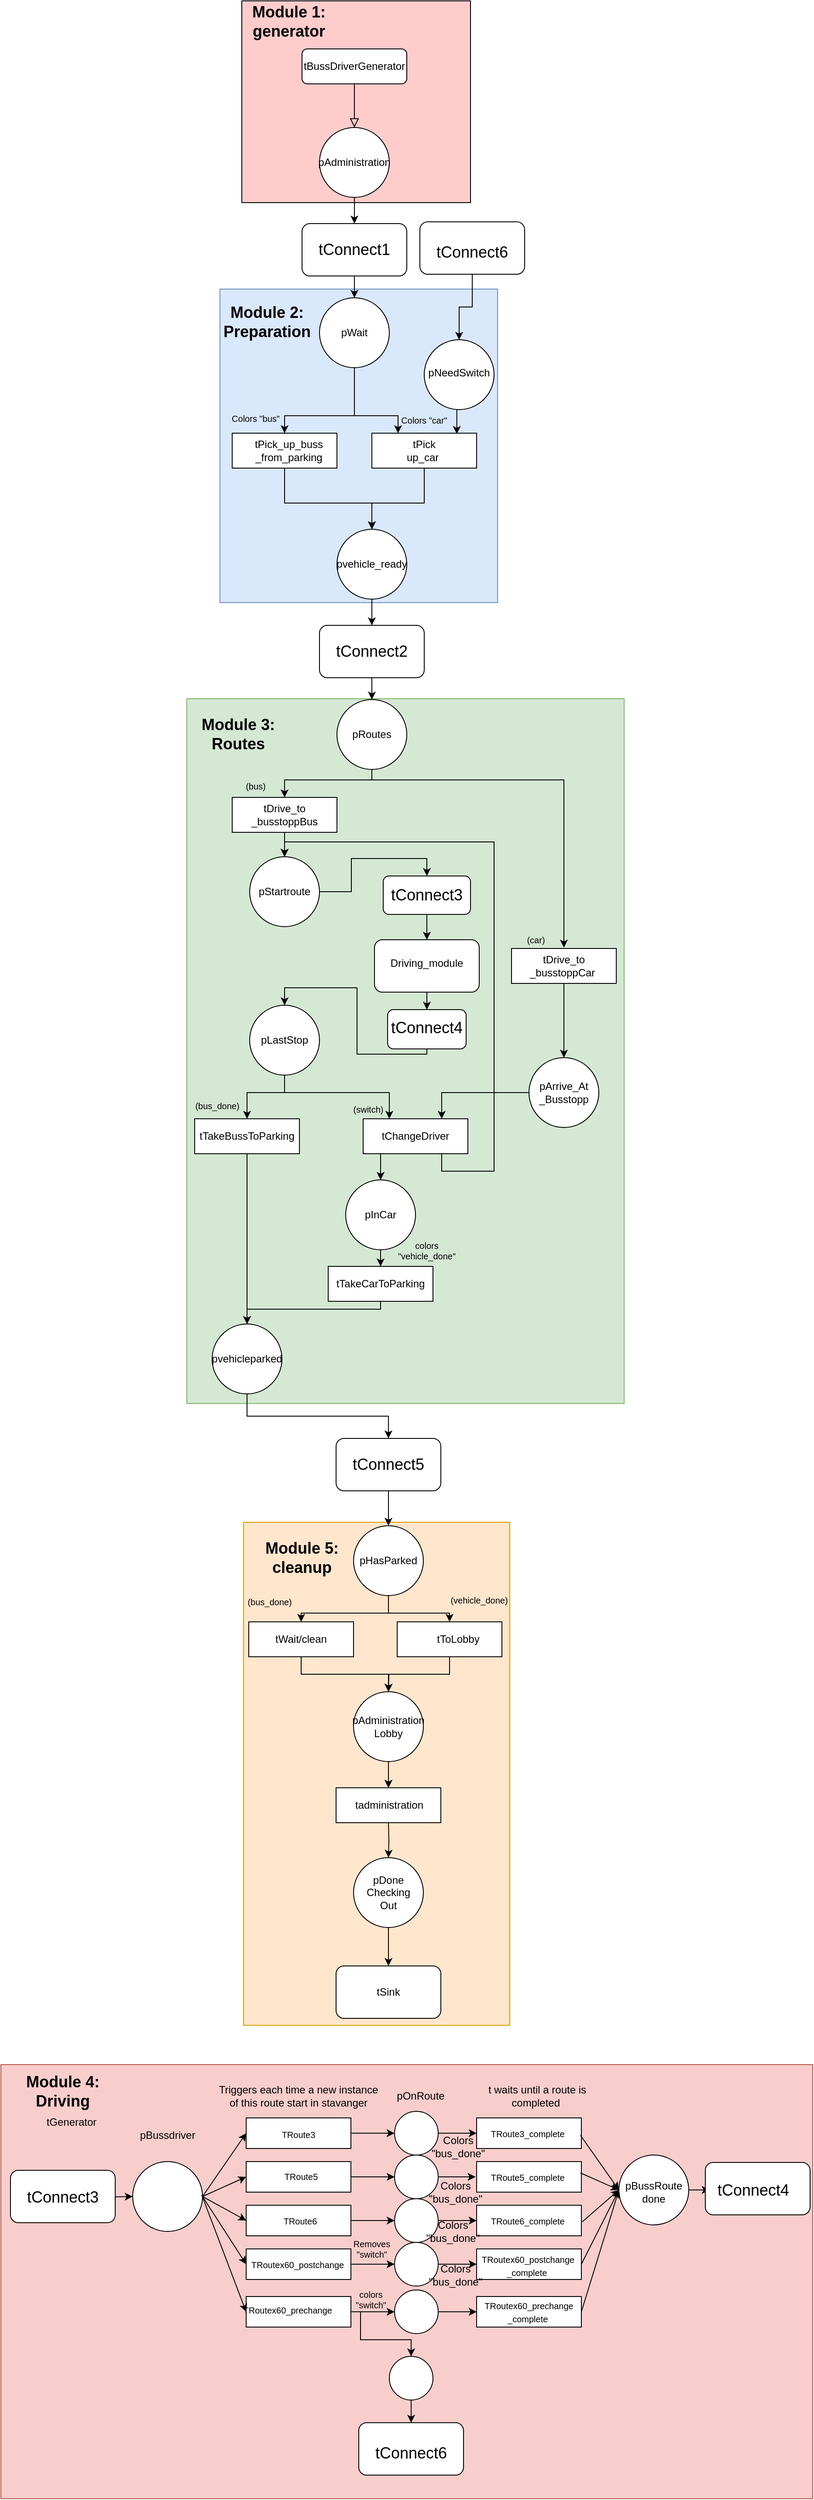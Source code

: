 <mxfile version="15.7.0" type="device"><diagram id="C5RBs43oDa-KdzZeNtuy" name="Page-1"><mxGraphModel dx="2431" dy="1477" grid="0" gridSize="10" guides="1" tooltips="1" connect="1" arrows="1" fold="1" page="0" pageScale="1" pageWidth="827" pageHeight="1169" math="0" shadow="0"><root><mxCell id="WIyWlLk6GJQsqaUBKTNV-0"/><mxCell id="WIyWlLk6GJQsqaUBKTNV-1" parent="WIyWlLk6GJQsqaUBKTNV-0"/><mxCell id="Y0ZDhXcXxqSFaHRM9jwh-70" value="" style="rounded=0;whiteSpace=wrap;html=1;fontSize=12;fillColor=#f8cecc;strokeColor=#b85450;" parent="WIyWlLk6GJQsqaUBKTNV-1" vertex="1"><mxGeometry x="-185" y="2003" width="930" height="497" as="geometry"/></mxCell><mxCell id="UIV8pSgh13lPTZIJmYiK-140" value="" style="rounded=0;whiteSpace=wrap;html=1;fontSize=12;fillColor=#FFCCCC;labelBackgroundColor=#FFCCCC;" parent="WIyWlLk6GJQsqaUBKTNV-1" vertex="1"><mxGeometry x="91" y="-360" width="262" height="231" as="geometry"/></mxCell><mxCell id="UIV8pSgh13lPTZIJmYiK-164" value="" style="rounded=0;whiteSpace=wrap;html=1;fontSize=12;fillColor=#ffe6cc;strokeColor=#d79b00;" parent="WIyWlLk6GJQsqaUBKTNV-1" vertex="1"><mxGeometry x="93" y="1382" width="305" height="576" as="geometry"/></mxCell><mxCell id="UIV8pSgh13lPTZIJmYiK-159" value="" style="rounded=0;whiteSpace=wrap;html=1;fontSize=12;fillColor=#dae8fc;strokeColor=#6c8ebf;" parent="WIyWlLk6GJQsqaUBKTNV-1" vertex="1"><mxGeometry x="66" y="-30" width="318" height="359" as="geometry"/></mxCell><mxCell id="UIV8pSgh13lPTZIJmYiK-162" value="" style="rounded=0;whiteSpace=wrap;html=1;fontSize=12;fillColor=#d5e8d4;strokeColor=#82b366;" parent="WIyWlLk6GJQsqaUBKTNV-1" vertex="1"><mxGeometry x="28" y="439" width="501" height="807" as="geometry"/></mxCell><mxCell id="WIyWlLk6GJQsqaUBKTNV-2" value="" style="rounded=0;html=1;jettySize=auto;orthogonalLoop=1;fontSize=11;endArrow=block;endFill=0;endSize=8;strokeWidth=1;shadow=0;labelBackgroundColor=none;edgeStyle=orthogonalEdgeStyle;" parent="WIyWlLk6GJQsqaUBKTNV-1" source="WIyWlLk6GJQsqaUBKTNV-3" target="UIV8pSgh13lPTZIJmYiK-0" edge="1"><mxGeometry relative="1" as="geometry"><mxPoint x="220" y="-195" as="targetPoint"/></mxGeometry></mxCell><mxCell id="WIyWlLk6GJQsqaUBKTNV-3" value="tBussDriverGenerator" style="rounded=1;whiteSpace=wrap;html=1;fontSize=12;glass=0;strokeWidth=1;shadow=0;" parent="WIyWlLk6GJQsqaUBKTNV-1" vertex="1"><mxGeometry x="160" y="-305" width="120" height="40" as="geometry"/></mxCell><mxCell id="UIV8pSgh13lPTZIJmYiK-4" style="edgeStyle=orthogonalEdgeStyle;rounded=0;orthogonalLoop=1;jettySize=auto;html=1;entryX=0.5;entryY=0;entryDx=0;entryDy=0;exitX=0.5;exitY=1;exitDx=0;exitDy=0;" parent="WIyWlLk6GJQsqaUBKTNV-1" source="UIV8pSgh13lPTZIJmYiK-154" target="UIV8pSgh13lPTZIJmYiK-3" edge="1"><mxGeometry relative="1" as="geometry"><Array as="points"><mxPoint x="220" y="115"/><mxPoint x="140" y="115"/></Array></mxGeometry></mxCell><mxCell id="UIV8pSgh13lPTZIJmYiK-116" style="edgeStyle=orthogonalEdgeStyle;rounded=0;orthogonalLoop=1;jettySize=auto;html=1;entryX=0.25;entryY=0;entryDx=0;entryDy=0;fontSize=12;exitX=0.5;exitY=1;exitDx=0;exitDy=0;" parent="WIyWlLk6GJQsqaUBKTNV-1" source="UIV8pSgh13lPTZIJmYiK-154" target="UIV8pSgh13lPTZIJmYiK-115" edge="1"><mxGeometry relative="1" as="geometry"><Array as="points"><mxPoint x="220" y="115"/><mxPoint x="270" y="115"/></Array></mxGeometry></mxCell><mxCell id="UIV8pSgh13lPTZIJmYiK-0" value="" style="ellipse;whiteSpace=wrap;html=1;aspect=fixed;" parent="WIyWlLk6GJQsqaUBKTNV-1" vertex="1"><mxGeometry x="180" y="-215" width="80" height="80" as="geometry"/></mxCell><mxCell id="UIV8pSgh13lPTZIJmYiK-1" value="pAdministration" style="text;html=1;strokeColor=none;fillColor=none;align=center;verticalAlign=middle;whiteSpace=wrap;rounded=0;" parent="WIyWlLk6GJQsqaUBKTNV-1" vertex="1"><mxGeometry x="200" y="-185" width="40" height="20" as="geometry"/></mxCell><mxCell id="UIV8pSgh13lPTZIJmYiK-63" style="edgeStyle=orthogonalEdgeStyle;rounded=0;orthogonalLoop=1;jettySize=auto;html=1;entryX=0.5;entryY=0;entryDx=0;entryDy=0;fontSize=12;" parent="WIyWlLk6GJQsqaUBKTNV-1" source="UIV8pSgh13lPTZIJmYiK-2" target="UIV8pSgh13lPTZIJmYiK-59" edge="1"><mxGeometry relative="1" as="geometry"><Array as="points"/></mxGeometry></mxCell><mxCell id="UIV8pSgh13lPTZIJmYiK-2" value="" style="rounded=0;whiteSpace=wrap;html=1;" parent="WIyWlLk6GJQsqaUBKTNV-1" vertex="1"><mxGeometry x="400" y="725" width="120" height="40" as="geometry"/></mxCell><mxCell id="UIV8pSgh13lPTZIJmYiK-15" style="edgeStyle=orthogonalEdgeStyle;rounded=0;orthogonalLoop=1;jettySize=auto;html=1;" parent="WIyWlLk6GJQsqaUBKTNV-1" source="UIV8pSgh13lPTZIJmYiK-3" target="UIV8pSgh13lPTZIJmYiK-21" edge="1"><mxGeometry relative="1" as="geometry"><mxPoint x="140" y="235" as="targetPoint"/><Array as="points"><mxPoint x="140" y="215"/><mxPoint x="240" y="215"/></Array></mxGeometry></mxCell><mxCell id="UIV8pSgh13lPTZIJmYiK-3" value="" style="rounded=0;whiteSpace=wrap;html=1;" parent="WIyWlLk6GJQsqaUBKTNV-1" vertex="1"><mxGeometry x="80" y="135" width="120" height="40" as="geometry"/></mxCell><mxCell id="UIV8pSgh13lPTZIJmYiK-6" value="tPick_up_buss&lt;br&gt;_from_parking" style="text;html=1;strokeColor=none;fillColor=none;align=center;verticalAlign=middle;whiteSpace=wrap;rounded=0;" parent="WIyWlLk6GJQsqaUBKTNV-1" vertex="1"><mxGeometry x="100" y="145" width="90" height="20" as="geometry"/></mxCell><mxCell id="UIV8pSgh13lPTZIJmYiK-7" value="tDrive_to _busstoppCar&amp;nbsp;" style="text;html=1;strokeColor=none;fillColor=none;align=center;verticalAlign=middle;whiteSpace=wrap;rounded=0;" parent="WIyWlLk6GJQsqaUBKTNV-1" vertex="1"><mxGeometry x="415" y="735" width="90" height="20" as="geometry"/></mxCell><mxCell id="UIV8pSgh13lPTZIJmYiK-24" style="edgeStyle=orthogonalEdgeStyle;rounded=0;orthogonalLoop=1;jettySize=auto;html=1;entryX=0.5;entryY=0;entryDx=0;entryDy=0;fontSize=18;" parent="WIyWlLk6GJQsqaUBKTNV-1" source="UIV8pSgh13lPTZIJmYiK-21" target="UIV8pSgh13lPTZIJmYiK-23" edge="1"><mxGeometry relative="1" as="geometry"/></mxCell><mxCell id="UIV8pSgh13lPTZIJmYiK-21" value="" style="ellipse;whiteSpace=wrap;html=1;aspect=fixed;" parent="WIyWlLk6GJQsqaUBKTNV-1" vertex="1"><mxGeometry x="200" y="245" width="80" height="80" as="geometry"/></mxCell><mxCell id="UIV8pSgh13lPTZIJmYiK-22" value="pvehicle_ready" style="text;html=1;strokeColor=none;fillColor=none;align=center;verticalAlign=middle;whiteSpace=wrap;rounded=0;" parent="WIyWlLk6GJQsqaUBKTNV-1" vertex="1"><mxGeometry x="220" y="275" width="40" height="20" as="geometry"/></mxCell><mxCell id="UIV8pSgh13lPTZIJmYiK-138" style="edgeStyle=orthogonalEdgeStyle;rounded=0;orthogonalLoop=1;jettySize=auto;html=1;entryX=0.5;entryY=0;entryDx=0;entryDy=0;fontSize=12;" parent="WIyWlLk6GJQsqaUBKTNV-1" source="UIV8pSgh13lPTZIJmYiK-23" target="UIV8pSgh13lPTZIJmYiK-137" edge="1"><mxGeometry relative="1" as="geometry"/></mxCell><mxCell id="UIV8pSgh13lPTZIJmYiK-23" value="" style="rounded=1;whiteSpace=wrap;html=1;" parent="WIyWlLk6GJQsqaUBKTNV-1" vertex="1"><mxGeometry x="180" y="355" width="120" height="60" as="geometry"/></mxCell><mxCell id="UIV8pSgh13lPTZIJmYiK-25" value="tConnect2" style="text;html=1;strokeColor=none;fillColor=none;align=center;verticalAlign=middle;whiteSpace=wrap;rounded=0;fontSize=18;" parent="WIyWlLk6GJQsqaUBKTNV-1" vertex="1"><mxGeometry x="190" y="375" width="100" height="20" as="geometry"/></mxCell><mxCell id="Y0ZDhXcXxqSFaHRM9jwh-4" style="edgeStyle=orthogonalEdgeStyle;rounded=0;orthogonalLoop=1;jettySize=auto;html=1;entryX=0.5;entryY=0;entryDx=0;entryDy=0;" parent="WIyWlLk6GJQsqaUBKTNV-1" source="UIV8pSgh13lPTZIJmYiK-27" target="Y0ZDhXcXxqSFaHRM9jwh-0" edge="1"><mxGeometry relative="1" as="geometry"/></mxCell><mxCell id="UIV8pSgh13lPTZIJmYiK-27" value="" style="ellipse;whiteSpace=wrap;html=1;aspect=fixed;" parent="WIyWlLk6GJQsqaUBKTNV-1" vertex="1"><mxGeometry x="100" y="620" width="80" height="80" as="geometry"/></mxCell><mxCell id="UIV8pSgh13lPTZIJmYiK-29" value="pStartroute" style="text;html=1;strokeColor=none;fillColor=none;align=center;verticalAlign=middle;whiteSpace=wrap;rounded=0;fontSize=12;" parent="WIyWlLk6GJQsqaUBKTNV-1" vertex="1"><mxGeometry x="120" y="650" width="40" height="20" as="geometry"/></mxCell><mxCell id="UIV8pSgh13lPTZIJmYiK-54" style="edgeStyle=orthogonalEdgeStyle;rounded=0;orthogonalLoop=1;jettySize=auto;html=1;fontSize=12;entryX=0.5;entryY=0;entryDx=0;entryDy=0;" parent="WIyWlLk6GJQsqaUBKTNV-1" source="UIV8pSgh13lPTZIJmYiK-43" target="UIV8pSgh13lPTZIJmYiK-52" edge="1"><mxGeometry relative="1" as="geometry"><Array as="points"><mxPoint x="140" y="890"/><mxPoint x="97" y="890"/></Array></mxGeometry></mxCell><mxCell id="UIV8pSgh13lPTZIJmYiK-55" style="edgeStyle=orthogonalEdgeStyle;rounded=0;orthogonalLoop=1;jettySize=auto;html=1;entryX=0.25;entryY=0;entryDx=0;entryDy=0;fontSize=12;" parent="WIyWlLk6GJQsqaUBKTNV-1" source="UIV8pSgh13lPTZIJmYiK-43" target="UIV8pSgh13lPTZIJmYiK-53" edge="1"><mxGeometry relative="1" as="geometry"><Array as="points"><mxPoint x="140" y="890"/><mxPoint x="260" y="890"/></Array></mxGeometry></mxCell><mxCell id="UIV8pSgh13lPTZIJmYiK-43" value="" style="ellipse;whiteSpace=wrap;html=1;aspect=fixed;fontSize=12;" parent="WIyWlLk6GJQsqaUBKTNV-1" vertex="1"><mxGeometry x="100" y="790" width="80" height="80" as="geometry"/></mxCell><mxCell id="UIV8pSgh13lPTZIJmYiK-44" value="pLastStop" style="text;html=1;strokeColor=none;fillColor=none;align=center;verticalAlign=middle;whiteSpace=wrap;rounded=0;fontSize=12;" parent="WIyWlLk6GJQsqaUBKTNV-1" vertex="1"><mxGeometry x="120" y="820" width="40" height="20" as="geometry"/></mxCell><mxCell id="UIV8pSgh13lPTZIJmYiK-70" style="edgeStyle=orthogonalEdgeStyle;rounded=0;orthogonalLoop=1;jettySize=auto;html=1;entryX=0.5;entryY=0;entryDx=0;entryDy=0;fontSize=12;" parent="WIyWlLk6GJQsqaUBKTNV-1" source="UIV8pSgh13lPTZIJmYiK-52" target="UIV8pSgh13lPTZIJmYiK-69" edge="1"><mxGeometry relative="1" as="geometry"/></mxCell><mxCell id="UIV8pSgh13lPTZIJmYiK-52" value="" style="rounded=0;whiteSpace=wrap;html=1;" parent="WIyWlLk6GJQsqaUBKTNV-1" vertex="1"><mxGeometry x="37" y="920" width="120" height="40" as="geometry"/></mxCell><mxCell id="UIV8pSgh13lPTZIJmYiK-97" style="edgeStyle=orthogonalEdgeStyle;rounded=0;orthogonalLoop=1;jettySize=auto;html=1;fontSize=12;" parent="WIyWlLk6GJQsqaUBKTNV-1" source="UIV8pSgh13lPTZIJmYiK-53" target="UIV8pSgh13lPTZIJmYiK-95" edge="1"><mxGeometry relative="1" as="geometry"><Array as="points"><mxPoint x="250" y="970"/><mxPoint x="250" y="970"/></Array></mxGeometry></mxCell><mxCell id="UIV8pSgh13lPTZIJmYiK-151" style="edgeStyle=orthogonalEdgeStyle;rounded=0;orthogonalLoop=1;jettySize=auto;html=1;exitX=0.75;exitY=1;exitDx=0;exitDy=0;entryX=0.5;entryY=0;entryDx=0;entryDy=0;fontSize=12;" parent="WIyWlLk6GJQsqaUBKTNV-1" source="UIV8pSgh13lPTZIJmYiK-53" target="UIV8pSgh13lPTZIJmYiK-27" edge="1"><mxGeometry relative="1" as="geometry"><Array as="points"><mxPoint x="320" y="980"/><mxPoint x="380" y="980"/><mxPoint x="380" y="603"/><mxPoint x="140" y="603"/></Array></mxGeometry></mxCell><mxCell id="UIV8pSgh13lPTZIJmYiK-53" value="" style="rounded=0;whiteSpace=wrap;html=1;" parent="WIyWlLk6GJQsqaUBKTNV-1" vertex="1"><mxGeometry x="230" y="920" width="120" height="40" as="geometry"/></mxCell><mxCell id="UIV8pSgh13lPTZIJmYiK-56" value="tTakeBussToParking" style="text;html=1;strokeColor=none;fillColor=none;align=center;verticalAlign=middle;whiteSpace=wrap;rounded=0;fontSize=12;" parent="WIyWlLk6GJQsqaUBKTNV-1" vertex="1"><mxGeometry x="77" y="930" width="40" height="20" as="geometry"/></mxCell><mxCell id="UIV8pSgh13lPTZIJmYiK-57" value="tChangeDriver" style="text;html=1;strokeColor=none;fillColor=none;align=center;verticalAlign=middle;whiteSpace=wrap;rounded=0;fontSize=12;" parent="WIyWlLk6GJQsqaUBKTNV-1" vertex="1"><mxGeometry x="270" y="930" width="40" height="20" as="geometry"/></mxCell><mxCell id="UIV8pSgh13lPTZIJmYiK-61" style="edgeStyle=orthogonalEdgeStyle;rounded=0;orthogonalLoop=1;jettySize=auto;html=1;entryX=0.75;entryY=0;entryDx=0;entryDy=0;fontSize=12;" parent="WIyWlLk6GJQsqaUBKTNV-1" source="UIV8pSgh13lPTZIJmYiK-59" target="UIV8pSgh13lPTZIJmYiK-53" edge="1"><mxGeometry relative="1" as="geometry"/></mxCell><mxCell id="UIV8pSgh13lPTZIJmYiK-59" value="" style="ellipse;whiteSpace=wrap;html=1;aspect=fixed;fontSize=12;" parent="WIyWlLk6GJQsqaUBKTNV-1" vertex="1"><mxGeometry x="420" y="850" width="80" height="80" as="geometry"/></mxCell><mxCell id="UIV8pSgh13lPTZIJmYiK-64" value="pArrive_At _Busstopp" style="text;html=1;strokeColor=none;fillColor=none;align=center;verticalAlign=middle;whiteSpace=wrap;rounded=0;fontSize=12;" parent="WIyWlLk6GJQsqaUBKTNV-1" vertex="1"><mxGeometry x="440" y="880" width="40" height="20" as="geometry"/></mxCell><mxCell id="UIV8pSgh13lPTZIJmYiK-66" style="edgeStyle=orthogonalEdgeStyle;rounded=0;orthogonalLoop=1;jettySize=auto;html=1;entryX=0.5;entryY=0;entryDx=0;entryDy=0;fontSize=18;" parent="WIyWlLk6GJQsqaUBKTNV-1" source="UIV8pSgh13lPTZIJmYiK-67" edge="1"><mxGeometry relative="1" as="geometry"><mxPoint x="259" y="1386" as="targetPoint"/></mxGeometry></mxCell><mxCell id="UIV8pSgh13lPTZIJmYiK-67" value="" style="rounded=1;whiteSpace=wrap;html=1;" parent="WIyWlLk6GJQsqaUBKTNV-1" vertex="1"><mxGeometry x="199" y="1286" width="120" height="60" as="geometry"/></mxCell><mxCell id="UIV8pSgh13lPTZIJmYiK-68" value="tConnect5" style="text;html=1;strokeColor=none;fillColor=none;align=center;verticalAlign=middle;whiteSpace=wrap;rounded=0;fontSize=18;" parent="WIyWlLk6GJQsqaUBKTNV-1" vertex="1"><mxGeometry x="209" y="1306" width="100" height="20" as="geometry"/></mxCell><mxCell id="Y0ZDhXcXxqSFaHRM9jwh-11" style="edgeStyle=orthogonalEdgeStyle;rounded=0;orthogonalLoop=1;jettySize=auto;html=1;entryX=0.5;entryY=0;entryDx=0;entryDy=0;exitX=0.5;exitY=1;exitDx=0;exitDy=0;" parent="WIyWlLk6GJQsqaUBKTNV-1" source="UIV8pSgh13lPTZIJmYiK-69" target="UIV8pSgh13lPTZIJmYiK-67" edge="1"><mxGeometry relative="1" as="geometry"/></mxCell><mxCell id="UIV8pSgh13lPTZIJmYiK-69" value="" style="ellipse;whiteSpace=wrap;html=1;aspect=fixed;fontSize=12;" parent="WIyWlLk6GJQsqaUBKTNV-1" vertex="1"><mxGeometry x="57" y="1155" width="80" height="80" as="geometry"/></mxCell><mxCell id="UIV8pSgh13lPTZIJmYiK-71" value="pvehicleparked" style="text;html=1;strokeColor=none;fillColor=none;align=center;verticalAlign=middle;whiteSpace=wrap;rounded=0;fontSize=12;" parent="WIyWlLk6GJQsqaUBKTNV-1" vertex="1"><mxGeometry x="77" y="1185" width="40" height="20" as="geometry"/></mxCell><mxCell id="UIV8pSgh13lPTZIJmYiK-78" style="edgeStyle=orthogonalEdgeStyle;rounded=0;orthogonalLoop=1;jettySize=auto;html=1;entryX=0.5;entryY=0;entryDx=0;entryDy=0;fontSize=12;" parent="WIyWlLk6GJQsqaUBKTNV-1" source="UIV8pSgh13lPTZIJmYiK-74" target="UIV8pSgh13lPTZIJmYiK-77" edge="1"><mxGeometry relative="1" as="geometry"><Array as="points"><mxPoint x="259" y="1486"/><mxPoint x="159" y="1486"/></Array></mxGeometry></mxCell><mxCell id="UIV8pSgh13lPTZIJmYiK-168" style="edgeStyle=orthogonalEdgeStyle;rounded=0;orthogonalLoop=1;jettySize=auto;html=1;entryX=0.5;entryY=0;entryDx=0;entryDy=0;fontSize=12;" parent="WIyWlLk6GJQsqaUBKTNV-1" source="UIV8pSgh13lPTZIJmYiK-74" target="UIV8pSgh13lPTZIJmYiK-166" edge="1"><mxGeometry relative="1" as="geometry"><Array as="points"><mxPoint x="259" y="1486"/><mxPoint x="329" y="1486"/></Array></mxGeometry></mxCell><mxCell id="UIV8pSgh13lPTZIJmYiK-74" value="" style="ellipse;whiteSpace=wrap;html=1;aspect=fixed;fontSize=12;" parent="WIyWlLk6GJQsqaUBKTNV-1" vertex="1"><mxGeometry x="219" y="1386" width="80" height="80" as="geometry"/></mxCell><mxCell id="UIV8pSgh13lPTZIJmYiK-75" value="pHasParked" style="text;html=1;strokeColor=none;fillColor=none;align=center;verticalAlign=middle;whiteSpace=wrap;rounded=0;fontSize=12;" parent="WIyWlLk6GJQsqaUBKTNV-1" vertex="1"><mxGeometry x="239" y="1416" width="40" height="20" as="geometry"/></mxCell><mxCell id="UIV8pSgh13lPTZIJmYiK-77" value="" style="rounded=0;whiteSpace=wrap;html=1;" parent="WIyWlLk6GJQsqaUBKTNV-1" vertex="1"><mxGeometry x="99" y="1496" width="120" height="40" as="geometry"/></mxCell><mxCell id="UIV8pSgh13lPTZIJmYiK-79" value="tWait/clean" style="text;html=1;strokeColor=none;fillColor=none;align=center;verticalAlign=middle;whiteSpace=wrap;rounded=0;fontSize=12;" parent="WIyWlLk6GJQsqaUBKTNV-1" vertex="1"><mxGeometry x="139" y="1506" width="40" height="20" as="geometry"/></mxCell><mxCell id="UIV8pSgh13lPTZIJmYiK-81" style="edgeStyle=orthogonalEdgeStyle;rounded=0;orthogonalLoop=1;jettySize=auto;html=1;entryX=0.5;entryY=0;entryDx=0;entryDy=0;fontSize=18;exitX=0.5;exitY=1;exitDx=0;exitDy=0;" parent="WIyWlLk6GJQsqaUBKTNV-1" source="UIV8pSgh13lPTZIJmYiK-77" edge="1"><mxGeometry relative="1" as="geometry"><mxPoint x="259" y="1576" as="targetPoint"/><mxPoint x="259" y="1536" as="sourcePoint"/></mxGeometry></mxCell><mxCell id="UIV8pSgh13lPTZIJmYiK-82" style="edgeStyle=orthogonalEdgeStyle;rounded=0;orthogonalLoop=1;jettySize=auto;html=1;entryX=0.5;entryY=0;entryDx=0;entryDy=0;fontSize=12;" parent="WIyWlLk6GJQsqaUBKTNV-1" source="UIV8pSgh13lPTZIJmYiK-83" edge="1"><mxGeometry relative="1" as="geometry"><mxPoint x="259" y="1686" as="targetPoint"/></mxGeometry></mxCell><mxCell id="UIV8pSgh13lPTZIJmYiK-83" value="" style="ellipse;whiteSpace=wrap;html=1;aspect=fixed;fontSize=12;" parent="WIyWlLk6GJQsqaUBKTNV-1" vertex="1"><mxGeometry x="219" y="1576" width="80" height="80" as="geometry"/></mxCell><mxCell id="UIV8pSgh13lPTZIJmYiK-84" value="pAdministration Lobby" style="text;html=1;strokeColor=none;fillColor=none;align=center;verticalAlign=middle;whiteSpace=wrap;rounded=0;fontSize=12;" parent="WIyWlLk6GJQsqaUBKTNV-1" vertex="1"><mxGeometry x="239" y="1606" width="40" height="20" as="geometry"/></mxCell><mxCell id="UIV8pSgh13lPTZIJmYiK-85" style="edgeStyle=orthogonalEdgeStyle;rounded=0;orthogonalLoop=1;jettySize=auto;html=1;entryX=0.5;entryY=0;entryDx=0;entryDy=0;fontSize=12;" parent="WIyWlLk6GJQsqaUBKTNV-1" target="UIV8pSgh13lPTZIJmYiK-86" edge="1"><mxGeometry relative="1" as="geometry"><mxPoint x="259" y="1656" as="sourcePoint"/></mxGeometry></mxCell><mxCell id="UIV8pSgh13lPTZIJmYiK-86" value="" style="rounded=0;whiteSpace=wrap;html=1;" parent="WIyWlLk6GJQsqaUBKTNV-1" vertex="1"><mxGeometry x="199" y="1686" width="120" height="40" as="geometry"/></mxCell><mxCell id="UIV8pSgh13lPTZIJmYiK-87" value="tadministration" style="text;html=1;strokeColor=none;fillColor=none;align=center;verticalAlign=middle;whiteSpace=wrap;rounded=0;fontSize=12;" parent="WIyWlLk6GJQsqaUBKTNV-1" vertex="1"><mxGeometry x="240" y="1696" width="40" height="20" as="geometry"/></mxCell><mxCell id="UIV8pSgh13lPTZIJmYiK-88" style="edgeStyle=orthogonalEdgeStyle;rounded=0;orthogonalLoop=1;jettySize=auto;html=1;entryX=0.5;entryY=0;entryDx=0;entryDy=0;fontSize=18;" parent="WIyWlLk6GJQsqaUBKTNV-1" edge="1"><mxGeometry relative="1" as="geometry"><mxPoint x="259" y="1766" as="targetPoint"/><mxPoint x="259" y="1726" as="sourcePoint"/></mxGeometry></mxCell><mxCell id="UIV8pSgh13lPTZIJmYiK-93" style="edgeStyle=orthogonalEdgeStyle;rounded=0;orthogonalLoop=1;jettySize=auto;html=1;fontSize=12;entryX=0.5;entryY=0;entryDx=0;entryDy=0;" parent="WIyWlLk6GJQsqaUBKTNV-1" source="UIV8pSgh13lPTZIJmYiK-90" target="UIV8pSgh13lPTZIJmYiK-92" edge="1"><mxGeometry relative="1" as="geometry"><mxPoint x="259" y="1886" as="targetPoint"/></mxGeometry></mxCell><mxCell id="UIV8pSgh13lPTZIJmYiK-90" value="" style="ellipse;whiteSpace=wrap;html=1;aspect=fixed;fontSize=12;" parent="WIyWlLk6GJQsqaUBKTNV-1" vertex="1"><mxGeometry x="219" y="1766" width="80" height="80" as="geometry"/></mxCell><mxCell id="UIV8pSgh13lPTZIJmYiK-91" value="pDone&lt;br&gt;Checking&lt;br&gt;Out" style="text;html=1;strokeColor=none;fillColor=none;align=center;verticalAlign=middle;whiteSpace=wrap;rounded=0;fontSize=12;" parent="WIyWlLk6GJQsqaUBKTNV-1" vertex="1"><mxGeometry x="239" y="1796" width="40" height="20" as="geometry"/></mxCell><mxCell id="UIV8pSgh13lPTZIJmYiK-92" value="" style="rounded=1;whiteSpace=wrap;html=1;fontSize=12;" parent="WIyWlLk6GJQsqaUBKTNV-1" vertex="1"><mxGeometry x="199" y="1890" width="120" height="60" as="geometry"/></mxCell><mxCell id="UIV8pSgh13lPTZIJmYiK-94" value="tSink" style="text;html=1;strokeColor=none;fillColor=none;align=center;verticalAlign=middle;whiteSpace=wrap;rounded=0;fontSize=12;" parent="WIyWlLk6GJQsqaUBKTNV-1" vertex="1"><mxGeometry x="239" y="1910" width="40" height="20" as="geometry"/></mxCell><mxCell id="UIV8pSgh13lPTZIJmYiK-106" style="edgeStyle=orthogonalEdgeStyle;rounded=0;orthogonalLoop=1;jettySize=auto;html=1;entryX=0.5;entryY=0;entryDx=0;entryDy=0;fontSize=12;" parent="WIyWlLk6GJQsqaUBKTNV-1" source="UIV8pSgh13lPTZIJmYiK-95" target="UIV8pSgh13lPTZIJmYiK-104" edge="1"><mxGeometry relative="1" as="geometry"/></mxCell><mxCell id="UIV8pSgh13lPTZIJmYiK-95" value="" style="ellipse;whiteSpace=wrap;html=1;aspect=fixed;fontSize=12;" parent="WIyWlLk6GJQsqaUBKTNV-1" vertex="1"><mxGeometry x="210" y="990" width="80" height="80" as="geometry"/></mxCell><mxCell id="UIV8pSgh13lPTZIJmYiK-96" value="pInCar" style="text;html=1;strokeColor=none;fillColor=none;align=center;verticalAlign=middle;whiteSpace=wrap;rounded=0;fontSize=12;" parent="WIyWlLk6GJQsqaUBKTNV-1" vertex="1"><mxGeometry x="230" y="1020" width="40" height="20" as="geometry"/></mxCell><mxCell id="UIV8pSgh13lPTZIJmYiK-130" style="edgeStyle=orthogonalEdgeStyle;rounded=0;orthogonalLoop=1;jettySize=auto;html=1;fontSize=12;entryX=0.5;entryY=0;entryDx=0;entryDy=0;" parent="WIyWlLk6GJQsqaUBKTNV-1" source="UIV8pSgh13lPTZIJmYiK-104" target="UIV8pSgh13lPTZIJmYiK-69" edge="1"><mxGeometry relative="1" as="geometry"><mxPoint x="20" y="990" as="targetPoint"/><Array as="points"><mxPoint x="250" y="1138"/><mxPoint x="97" y="1138"/></Array></mxGeometry></mxCell><mxCell id="UIV8pSgh13lPTZIJmYiK-104" value="" style="rounded=0;whiteSpace=wrap;html=1;" parent="WIyWlLk6GJQsqaUBKTNV-1" vertex="1"><mxGeometry x="190" y="1089" width="120" height="40" as="geometry"/></mxCell><mxCell id="UIV8pSgh13lPTZIJmYiK-105" value="tTakeCarToParking" style="text;html=1;strokeColor=none;fillColor=none;align=center;verticalAlign=middle;whiteSpace=wrap;rounded=0;fontSize=12;" parent="WIyWlLk6GJQsqaUBKTNV-1" vertex="1"><mxGeometry x="230" y="1099" width="40" height="20" as="geometry"/></mxCell><mxCell id="UIV8pSgh13lPTZIJmYiK-115" value="" style="rounded=0;whiteSpace=wrap;html=1;" parent="WIyWlLk6GJQsqaUBKTNV-1" vertex="1"><mxGeometry x="240" y="135" width="120" height="40" as="geometry"/></mxCell><mxCell id="UIV8pSgh13lPTZIJmYiK-136" style="edgeStyle=orthogonalEdgeStyle;rounded=0;orthogonalLoop=1;jettySize=auto;html=1;fontSize=12;" parent="WIyWlLk6GJQsqaUBKTNV-1" target="UIV8pSgh13lPTZIJmYiK-21" edge="1"><mxGeometry relative="1" as="geometry"><Array as="points"><mxPoint x="300" y="215"/><mxPoint x="240" y="215"/></Array><mxPoint x="300" y="175" as="sourcePoint"/></mxGeometry></mxCell><mxCell id="UIV8pSgh13lPTZIJmYiK-112" value="tPick up_car&amp;nbsp;" style="text;html=1;strokeColor=none;fillColor=none;align=center;verticalAlign=middle;whiteSpace=wrap;rounded=0;fontSize=12;" parent="WIyWlLk6GJQsqaUBKTNV-1" vertex="1"><mxGeometry x="280" y="145" width="40" height="20" as="geometry"/></mxCell><mxCell id="UIV8pSgh13lPTZIJmYiK-144" style="edgeStyle=orthogonalEdgeStyle;rounded=0;orthogonalLoop=1;jettySize=auto;html=1;entryX=0.5;entryY=0;entryDx=0;entryDy=0;fontSize=12;" parent="WIyWlLk6GJQsqaUBKTNV-1" source="UIV8pSgh13lPTZIJmYiK-137" target="UIV8pSgh13lPTZIJmYiK-141" edge="1"><mxGeometry relative="1" as="geometry"><Array as="points"><mxPoint x="240" y="532"/><mxPoint x="140" y="532"/></Array></mxGeometry></mxCell><mxCell id="UIV8pSgh13lPTZIJmYiK-149" style="edgeStyle=orthogonalEdgeStyle;rounded=0;orthogonalLoop=1;jettySize=auto;html=1;fontSize=12;" parent="WIyWlLk6GJQsqaUBKTNV-1" edge="1"><mxGeometry relative="1" as="geometry"><mxPoint x="240" y="522" as="sourcePoint"/><mxPoint x="460" y="724" as="targetPoint"/><Array as="points"><mxPoint x="240" y="532"/><mxPoint x="460" y="532"/></Array></mxGeometry></mxCell><mxCell id="UIV8pSgh13lPTZIJmYiK-137" value="" style="ellipse;whiteSpace=wrap;html=1;aspect=fixed;" parent="WIyWlLk6GJQsqaUBKTNV-1" vertex="1"><mxGeometry x="200" y="440" width="80" height="80" as="geometry"/></mxCell><mxCell id="UIV8pSgh13lPTZIJmYiK-139" value="pRoutes" style="text;html=1;strokeColor=none;fillColor=none;align=center;verticalAlign=middle;whiteSpace=wrap;rounded=0;fontSize=12;" parent="WIyWlLk6GJQsqaUBKTNV-1" vertex="1"><mxGeometry x="220" y="470" width="40" height="20" as="geometry"/></mxCell><mxCell id="UIV8pSgh13lPTZIJmYiK-146" style="edgeStyle=orthogonalEdgeStyle;rounded=0;orthogonalLoop=1;jettySize=auto;html=1;fontSize=12;" parent="WIyWlLk6GJQsqaUBKTNV-1" source="UIV8pSgh13lPTZIJmYiK-141" target="UIV8pSgh13lPTZIJmYiK-27" edge="1"><mxGeometry relative="1" as="geometry"/></mxCell><mxCell id="UIV8pSgh13lPTZIJmYiK-141" value="" style="rounded=0;whiteSpace=wrap;html=1;" parent="WIyWlLk6GJQsqaUBKTNV-1" vertex="1"><mxGeometry x="80" y="552" width="120" height="40" as="geometry"/></mxCell><mxCell id="UIV8pSgh13lPTZIJmYiK-142" value="tDrive_to _busstoppBus" style="text;html=1;strokeColor=none;fillColor=none;align=center;verticalAlign=middle;whiteSpace=wrap;rounded=0;" parent="WIyWlLk6GJQsqaUBKTNV-1" vertex="1"><mxGeometry x="95" y="562" width="90" height="20" as="geometry"/></mxCell><mxCell id="UIV8pSgh13lPTZIJmYiK-152" style="edgeStyle=orthogonalEdgeStyle;rounded=0;orthogonalLoop=1;jettySize=auto;html=1;entryX=0.5;entryY=0;entryDx=0;entryDy=0;fontSize=18;" parent="WIyWlLk6GJQsqaUBKTNV-1" target="UIV8pSgh13lPTZIJmYiK-154" edge="1"><mxGeometry relative="1" as="geometry"><mxPoint x="220" y="-135" as="sourcePoint"/></mxGeometry></mxCell><mxCell id="UIV8pSgh13lPTZIJmYiK-153" style="edgeStyle=orthogonalEdgeStyle;rounded=0;orthogonalLoop=1;jettySize=auto;html=1;entryX=0.5;entryY=0;entryDx=0;entryDy=0;fontSize=12;" parent="WIyWlLk6GJQsqaUBKTNV-1" source="UIV8pSgh13lPTZIJmYiK-154" edge="1"><mxGeometry relative="1" as="geometry"><mxPoint x="220" y="-20" as="targetPoint"/></mxGeometry></mxCell><mxCell id="UIV8pSgh13lPTZIJmYiK-154" value="" style="rounded=1;whiteSpace=wrap;html=1;" parent="WIyWlLk6GJQsqaUBKTNV-1" vertex="1"><mxGeometry x="160" y="-105" width="120" height="60" as="geometry"/></mxCell><mxCell id="UIV8pSgh13lPTZIJmYiK-155" value="tConnect1" style="text;html=1;strokeColor=none;fillColor=none;align=center;verticalAlign=middle;whiteSpace=wrap;rounded=0;fontSize=18;" parent="WIyWlLk6GJQsqaUBKTNV-1" vertex="1"><mxGeometry x="170" y="-85" width="100" height="20" as="geometry"/></mxCell><mxCell id="UIV8pSgh13lPTZIJmYiK-156" value="" style="ellipse;whiteSpace=wrap;html=1;aspect=fixed;" parent="WIyWlLk6GJQsqaUBKTNV-1" vertex="1"><mxGeometry x="180" y="-20" width="80" height="80" as="geometry"/></mxCell><mxCell id="UIV8pSgh13lPTZIJmYiK-157" value="pWait" style="text;html=1;strokeColor=none;fillColor=none;align=center;verticalAlign=middle;whiteSpace=wrap;rounded=0;" parent="WIyWlLk6GJQsqaUBKTNV-1" vertex="1"><mxGeometry x="200" y="10" width="40" height="20" as="geometry"/></mxCell><mxCell id="UIV8pSgh13lPTZIJmYiK-19" value="Module 1: generator" style="text;html=1;strokeColor=none;fillColor=none;align=center;verticalAlign=middle;whiteSpace=wrap;rounded=0;fontStyle=1;fontSize=18;" parent="WIyWlLk6GJQsqaUBKTNV-1" vertex="1"><mxGeometry x="95" y="-346" width="100" height="20" as="geometry"/></mxCell><mxCell id="UIV8pSgh13lPTZIJmYiK-158" value="Module 2: Preparation" style="text;html=1;strokeColor=none;fillColor=none;align=center;verticalAlign=middle;whiteSpace=wrap;rounded=0;fontStyle=1;fontSize=18;" parent="WIyWlLk6GJQsqaUBKTNV-1" vertex="1"><mxGeometry x="70" y="-20" width="100" height="55" as="geometry"/></mxCell><mxCell id="UIV8pSgh13lPTZIJmYiK-163" value="Module 3: Routes" style="text;html=1;strokeColor=none;fillColor=none;align=center;verticalAlign=middle;whiteSpace=wrap;rounded=0;fontStyle=1;fontSize=18;" parent="WIyWlLk6GJQsqaUBKTNV-1" vertex="1"><mxGeometry x="37" y="452.5" width="100" height="55" as="geometry"/></mxCell><mxCell id="UIV8pSgh13lPTZIJmYiK-165" value="Module 5: cleanup" style="text;html=1;strokeColor=none;fillColor=none;align=center;verticalAlign=middle;whiteSpace=wrap;rounded=0;fontStyle=1;fontSize=18;" parent="WIyWlLk6GJQsqaUBKTNV-1" vertex="1"><mxGeometry x="110" y="1395" width="100" height="55" as="geometry"/></mxCell><mxCell id="UIV8pSgh13lPTZIJmYiK-169" style="edgeStyle=orthogonalEdgeStyle;rounded=0;orthogonalLoop=1;jettySize=auto;html=1;fontSize=12;" parent="WIyWlLk6GJQsqaUBKTNV-1" source="UIV8pSgh13lPTZIJmYiK-166" target="UIV8pSgh13lPTZIJmYiK-83" edge="1"><mxGeometry relative="1" as="geometry"/></mxCell><mxCell id="UIV8pSgh13lPTZIJmYiK-166" value="" style="rounded=0;whiteSpace=wrap;html=1;" parent="WIyWlLk6GJQsqaUBKTNV-1" vertex="1"><mxGeometry x="269" y="1496" width="120" height="40" as="geometry"/></mxCell><mxCell id="UIV8pSgh13lPTZIJmYiK-167" value="tToLobby" style="text;html=1;strokeColor=none;fillColor=none;align=center;verticalAlign=middle;whiteSpace=wrap;rounded=0;fontSize=12;" parent="WIyWlLk6GJQsqaUBKTNV-1" vertex="1"><mxGeometry x="319" y="1506" width="40" height="20" as="geometry"/></mxCell><mxCell id="Y0ZDhXcXxqSFaHRM9jwh-8" style="edgeStyle=orthogonalEdgeStyle;rounded=0;orthogonalLoop=1;jettySize=auto;html=1;entryX=0.5;entryY=0;entryDx=0;entryDy=0;" parent="WIyWlLk6GJQsqaUBKTNV-1" source="Y0ZDhXcXxqSFaHRM9jwh-0" target="Y0ZDhXcXxqSFaHRM9jwh-7" edge="1"><mxGeometry relative="1" as="geometry"/></mxCell><mxCell id="Y0ZDhXcXxqSFaHRM9jwh-0" value="" style="rounded=1;whiteSpace=wrap;html=1;" parent="WIyWlLk6GJQsqaUBKTNV-1" vertex="1"><mxGeometry x="253" y="642" width="100" height="44" as="geometry"/></mxCell><mxCell id="Y0ZDhXcXxqSFaHRM9jwh-1" value="tConnect3" style="text;html=1;strokeColor=none;fillColor=none;align=center;verticalAlign=middle;whiteSpace=wrap;rounded=0;fontSize=18;" parent="WIyWlLk6GJQsqaUBKTNV-1" vertex="1"><mxGeometry x="253" y="654" width="100" height="20" as="geometry"/></mxCell><mxCell id="Y0ZDhXcXxqSFaHRM9jwh-5" style="edgeStyle=orthogonalEdgeStyle;rounded=0;orthogonalLoop=1;jettySize=auto;html=1;entryX=0.5;entryY=0;entryDx=0;entryDy=0;" parent="WIyWlLk6GJQsqaUBKTNV-1" source="Y0ZDhXcXxqSFaHRM9jwh-2" target="UIV8pSgh13lPTZIJmYiK-43" edge="1"><mxGeometry relative="1" as="geometry"><Array as="points"><mxPoint x="303" y="846"/><mxPoint x="223" y="846"/><mxPoint x="223" y="770"/><mxPoint x="140" y="770"/></Array></mxGeometry></mxCell><mxCell id="Y0ZDhXcXxqSFaHRM9jwh-2" value="" style="rounded=1;whiteSpace=wrap;html=1;" parent="WIyWlLk6GJQsqaUBKTNV-1" vertex="1"><mxGeometry x="258" y="795" width="90" height="45" as="geometry"/></mxCell><mxCell id="Y0ZDhXcXxqSFaHRM9jwh-3" value="tConnect4" style="text;html=1;strokeColor=none;fillColor=none;align=center;verticalAlign=middle;whiteSpace=wrap;rounded=0;fontSize=18;" parent="WIyWlLk6GJQsqaUBKTNV-1" vertex="1"><mxGeometry x="253" y="806" width="100" height="20" as="geometry"/></mxCell><mxCell id="Y0ZDhXcXxqSFaHRM9jwh-104" style="edgeStyle=orthogonalEdgeStyle;rounded=0;orthogonalLoop=1;jettySize=auto;html=1;entryX=0.5;entryY=0;entryDx=0;entryDy=0;fontSize=17;" parent="WIyWlLk6GJQsqaUBKTNV-1" source="Y0ZDhXcXxqSFaHRM9jwh-7" target="Y0ZDhXcXxqSFaHRM9jwh-2" edge="1"><mxGeometry relative="1" as="geometry"/></mxCell><mxCell id="Y0ZDhXcXxqSFaHRM9jwh-7" value="" style="rounded=1;whiteSpace=wrap;html=1;" parent="WIyWlLk6GJQsqaUBKTNV-1" vertex="1"><mxGeometry x="243" y="715" width="120" height="60" as="geometry"/></mxCell><mxCell id="Y0ZDhXcXxqSFaHRM9jwh-10" value="Driving_module" style="text;html=1;strokeColor=none;fillColor=none;align=center;verticalAlign=middle;whiteSpace=wrap;rounded=0;" parent="WIyWlLk6GJQsqaUBKTNV-1" vertex="1"><mxGeometry x="273" y="727" width="60" height="30" as="geometry"/></mxCell><mxCell id="Y0ZDhXcXxqSFaHRM9jwh-15" style="edgeStyle=orthogonalEdgeStyle;rounded=0;orthogonalLoop=1;jettySize=auto;html=1;" parent="WIyWlLk6GJQsqaUBKTNV-1" target="Y0ZDhXcXxqSFaHRM9jwh-17" edge="1"><mxGeometry relative="1" as="geometry"><mxPoint x="-84" y="2154" as="sourcePoint"/></mxGeometry></mxCell><mxCell id="Y0ZDhXcXxqSFaHRM9jwh-17" value="" style="ellipse;whiteSpace=wrap;html=1;aspect=fixed;" parent="WIyWlLk6GJQsqaUBKTNV-1" vertex="1"><mxGeometry x="-34" y="2114" width="80" height="80" as="geometry"/></mxCell><mxCell id="Y0ZDhXcXxqSFaHRM9jwh-18" value="tGenerator" style="text;html=1;strokeColor=none;fillColor=none;align=center;verticalAlign=middle;whiteSpace=wrap;rounded=0;" parent="WIyWlLk6GJQsqaUBKTNV-1" vertex="1"><mxGeometry x="-134" y="2054" width="60" height="30" as="geometry"/></mxCell><mxCell id="Y0ZDhXcXxqSFaHRM9jwh-19" style="edgeStyle=orthogonalEdgeStyle;rounded=0;orthogonalLoop=1;jettySize=auto;html=1;entryX=0;entryY=0.5;entryDx=0;entryDy=0;" parent="WIyWlLk6GJQsqaUBKTNV-1" source="Y0ZDhXcXxqSFaHRM9jwh-20" target="Y0ZDhXcXxqSFaHRM9jwh-37" edge="1"><mxGeometry relative="1" as="geometry"/></mxCell><mxCell id="Y0ZDhXcXxqSFaHRM9jwh-20" value="" style="rounded=0;whiteSpace=wrap;html=1;" parent="WIyWlLk6GJQsqaUBKTNV-1" vertex="1"><mxGeometry x="96" y="2064" width="120" height="35" as="geometry"/></mxCell><mxCell id="Y0ZDhXcXxqSFaHRM9jwh-22" style="edgeStyle=orthogonalEdgeStyle;rounded=0;orthogonalLoop=1;jettySize=auto;html=1;entryX=0;entryY=0.5;entryDx=0;entryDy=0;" parent="WIyWlLk6GJQsqaUBKTNV-1" source="Y0ZDhXcXxqSFaHRM9jwh-23" target="Y0ZDhXcXxqSFaHRM9jwh-39" edge="1"><mxGeometry relative="1" as="geometry"/></mxCell><mxCell id="Y0ZDhXcXxqSFaHRM9jwh-23" value="" style="rounded=0;whiteSpace=wrap;html=1;" parent="WIyWlLk6GJQsqaUBKTNV-1" vertex="1"><mxGeometry x="96" y="2114" width="120" height="35" as="geometry"/></mxCell><mxCell id="Y0ZDhXcXxqSFaHRM9jwh-25" style="edgeStyle=orthogonalEdgeStyle;rounded=0;orthogonalLoop=1;jettySize=auto;html=1;entryX=0;entryY=0.5;entryDx=0;entryDy=0;" parent="WIyWlLk6GJQsqaUBKTNV-1" source="Y0ZDhXcXxqSFaHRM9jwh-26" target="Y0ZDhXcXxqSFaHRM9jwh-41" edge="1"><mxGeometry relative="1" as="geometry"/></mxCell><mxCell id="Y0ZDhXcXxqSFaHRM9jwh-26" value="" style="rounded=0;whiteSpace=wrap;html=1;" parent="WIyWlLk6GJQsqaUBKTNV-1" vertex="1"><mxGeometry x="96" y="2164" width="120" height="35" as="geometry"/></mxCell><mxCell id="Y0ZDhXcXxqSFaHRM9jwh-28" style="edgeStyle=orthogonalEdgeStyle;rounded=0;orthogonalLoop=1;jettySize=auto;html=1;entryX=0;entryY=0.5;entryDx=0;entryDy=0;" parent="WIyWlLk6GJQsqaUBKTNV-1" source="Y0ZDhXcXxqSFaHRM9jwh-29" target="Y0ZDhXcXxqSFaHRM9jwh-43" edge="1"><mxGeometry relative="1" as="geometry"/></mxCell><mxCell id="Y0ZDhXcXxqSFaHRM9jwh-29" value="" style="rounded=0;whiteSpace=wrap;html=1;" parent="WIyWlLk6GJQsqaUBKTNV-1" vertex="1"><mxGeometry x="96" y="2214" width="120" height="35" as="geometry"/></mxCell><mxCell id="Y0ZDhXcXxqSFaHRM9jwh-31" value="" style="endArrow=classic;html=1;rounded=0;exitX=1;exitY=0.5;exitDx=0;exitDy=0;entryX=0;entryY=0.5;entryDx=0;entryDy=0;" parent="WIyWlLk6GJQsqaUBKTNV-1" source="Y0ZDhXcXxqSFaHRM9jwh-17" target="Y0ZDhXcXxqSFaHRM9jwh-20" edge="1"><mxGeometry width="50" height="50" relative="1" as="geometry"><mxPoint x="186" y="2204" as="sourcePoint"/><mxPoint x="236" y="2154" as="targetPoint"/></mxGeometry></mxCell><mxCell id="Y0ZDhXcXxqSFaHRM9jwh-32" value="" style="endArrow=classic;html=1;rounded=0;entryX=0;entryY=0.5;entryDx=0;entryDy=0;" parent="WIyWlLk6GJQsqaUBKTNV-1" target="Y0ZDhXcXxqSFaHRM9jwh-23" edge="1"><mxGeometry width="50" height="50" relative="1" as="geometry"><mxPoint x="46" y="2154" as="sourcePoint"/><mxPoint x="106" y="2091.5" as="targetPoint"/></mxGeometry></mxCell><mxCell id="Y0ZDhXcXxqSFaHRM9jwh-33" value="" style="endArrow=classic;html=1;rounded=0;entryX=0;entryY=0.5;entryDx=0;entryDy=0;exitX=1;exitY=0.5;exitDx=0;exitDy=0;" parent="WIyWlLk6GJQsqaUBKTNV-1" source="Y0ZDhXcXxqSFaHRM9jwh-17" target="Y0ZDhXcXxqSFaHRM9jwh-26" edge="1"><mxGeometry width="50" height="50" relative="1" as="geometry"><mxPoint x="56" y="2164" as="sourcePoint"/><mxPoint x="106" y="2141.5" as="targetPoint"/></mxGeometry></mxCell><mxCell id="Y0ZDhXcXxqSFaHRM9jwh-34" value="" style="endArrow=classic;html=1;rounded=0;entryX=0;entryY=0.5;entryDx=0;entryDy=0;exitX=1;exitY=0.5;exitDx=0;exitDy=0;" parent="WIyWlLk6GJQsqaUBKTNV-1" source="Y0ZDhXcXxqSFaHRM9jwh-17" target="Y0ZDhXcXxqSFaHRM9jwh-29" edge="1"><mxGeometry width="50" height="50" relative="1" as="geometry"><mxPoint x="56" y="2164" as="sourcePoint"/><mxPoint x="106" y="2191.5" as="targetPoint"/></mxGeometry></mxCell><mxCell id="Y0ZDhXcXxqSFaHRM9jwh-35" value="Triggers each time a new instance of this route start in stavanger" style="text;html=1;strokeColor=none;fillColor=none;align=center;verticalAlign=middle;whiteSpace=wrap;rounded=0;" parent="WIyWlLk6GJQsqaUBKTNV-1" vertex="1"><mxGeometry x="61" y="2024" width="190" height="30" as="geometry"/></mxCell><mxCell id="Y0ZDhXcXxqSFaHRM9jwh-36" style="edgeStyle=orthogonalEdgeStyle;rounded=0;orthogonalLoop=1;jettySize=auto;html=1;entryX=0;entryY=0.5;entryDx=0;entryDy=0;" parent="WIyWlLk6GJQsqaUBKTNV-1" source="Y0ZDhXcXxqSFaHRM9jwh-37" target="Y0ZDhXcXxqSFaHRM9jwh-46" edge="1"><mxGeometry relative="1" as="geometry"/></mxCell><mxCell id="Y0ZDhXcXxqSFaHRM9jwh-37" value="" style="ellipse;whiteSpace=wrap;html=1;aspect=fixed;" parent="WIyWlLk6GJQsqaUBKTNV-1" vertex="1"><mxGeometry x="266" y="2056.5" width="50" height="50" as="geometry"/></mxCell><mxCell id="Y0ZDhXcXxqSFaHRM9jwh-38" style="edgeStyle=orthogonalEdgeStyle;rounded=0;orthogonalLoop=1;jettySize=auto;html=1;" parent="WIyWlLk6GJQsqaUBKTNV-1" source="Y0ZDhXcXxqSFaHRM9jwh-39" edge="1"><mxGeometry relative="1" as="geometry"><mxPoint x="358.8" y="2131.5" as="targetPoint"/></mxGeometry></mxCell><mxCell id="Y0ZDhXcXxqSFaHRM9jwh-39" value="" style="ellipse;whiteSpace=wrap;html=1;aspect=fixed;" parent="WIyWlLk6GJQsqaUBKTNV-1" vertex="1"><mxGeometry x="266" y="2106.5" width="50" height="50" as="geometry"/></mxCell><mxCell id="Y0ZDhXcXxqSFaHRM9jwh-40" style="edgeStyle=orthogonalEdgeStyle;rounded=0;orthogonalLoop=1;jettySize=auto;html=1;entryX=0;entryY=0.5;entryDx=0;entryDy=0;" parent="WIyWlLk6GJQsqaUBKTNV-1" source="Y0ZDhXcXxqSFaHRM9jwh-41" target="Y0ZDhXcXxqSFaHRM9jwh-50" edge="1"><mxGeometry relative="1" as="geometry"/></mxCell><mxCell id="Y0ZDhXcXxqSFaHRM9jwh-41" value="" style="ellipse;whiteSpace=wrap;html=1;aspect=fixed;" parent="WIyWlLk6GJQsqaUBKTNV-1" vertex="1"><mxGeometry x="266" y="2156.5" width="50" height="50" as="geometry"/></mxCell><mxCell id="Y0ZDhXcXxqSFaHRM9jwh-42" style="edgeStyle=orthogonalEdgeStyle;rounded=0;orthogonalLoop=1;jettySize=auto;html=1;entryX=0;entryY=0.5;entryDx=0;entryDy=0;" parent="WIyWlLk6GJQsqaUBKTNV-1" source="Y0ZDhXcXxqSFaHRM9jwh-43" target="Y0ZDhXcXxqSFaHRM9jwh-52" edge="1"><mxGeometry relative="1" as="geometry"/></mxCell><mxCell id="Y0ZDhXcXxqSFaHRM9jwh-43" value="" style="ellipse;whiteSpace=wrap;html=1;aspect=fixed;" parent="WIyWlLk6GJQsqaUBKTNV-1" vertex="1"><mxGeometry x="266" y="2206.5" width="50" height="50" as="geometry"/></mxCell><mxCell id="Y0ZDhXcXxqSFaHRM9jwh-44" value="pBussdriver" style="text;html=1;strokeColor=none;fillColor=none;align=center;verticalAlign=middle;whiteSpace=wrap;rounded=0;" parent="WIyWlLk6GJQsqaUBKTNV-1" vertex="1"><mxGeometry x="-24" y="2069" width="60" height="30" as="geometry"/></mxCell><mxCell id="Y0ZDhXcXxqSFaHRM9jwh-45" value="pOnRoute" style="text;html=1;strokeColor=none;fillColor=none;align=center;verticalAlign=middle;whiteSpace=wrap;rounded=0;" parent="WIyWlLk6GJQsqaUBKTNV-1" vertex="1"><mxGeometry x="266" y="2024" width="60" height="30" as="geometry"/></mxCell><mxCell id="Y0ZDhXcXxqSFaHRM9jwh-46" value="" style="rounded=0;whiteSpace=wrap;html=1;" parent="WIyWlLk6GJQsqaUBKTNV-1" vertex="1"><mxGeometry x="360" y="2064" width="120" height="35" as="geometry"/></mxCell><mxCell id="Y0ZDhXcXxqSFaHRM9jwh-48" value="" style="rounded=0;whiteSpace=wrap;html=1;" parent="WIyWlLk6GJQsqaUBKTNV-1" vertex="1"><mxGeometry x="360" y="2114" width="120" height="35" as="geometry"/></mxCell><mxCell id="Y0ZDhXcXxqSFaHRM9jwh-50" value="" style="rounded=0;whiteSpace=wrap;html=1;" parent="WIyWlLk6GJQsqaUBKTNV-1" vertex="1"><mxGeometry x="360" y="2164" width="120" height="35" as="geometry"/></mxCell><mxCell id="Y0ZDhXcXxqSFaHRM9jwh-52" value="" style="rounded=0;whiteSpace=wrap;html=1;" parent="WIyWlLk6GJQsqaUBKTNV-1" vertex="1"><mxGeometry x="360" y="2214" width="120" height="35" as="geometry"/></mxCell><mxCell id="Y0ZDhXcXxqSFaHRM9jwh-54" value="t waits until a route is completed&amp;nbsp;" style="text;html=1;strokeColor=none;fillColor=none;align=center;verticalAlign=middle;whiteSpace=wrap;rounded=0;" parent="WIyWlLk6GJQsqaUBKTNV-1" vertex="1"><mxGeometry x="369.25" y="2024" width="120.5" height="30" as="geometry"/></mxCell><mxCell id="Y0ZDhXcXxqSFaHRM9jwh-103" style="edgeStyle=orthogonalEdgeStyle;rounded=0;orthogonalLoop=1;jettySize=auto;html=1;fontSize=10;" parent="WIyWlLk6GJQsqaUBKTNV-1" source="Y0ZDhXcXxqSFaHRM9jwh-55" target="Y0ZDhXcXxqSFaHRM9jwh-102" edge="1"><mxGeometry relative="1" as="geometry"/></mxCell><mxCell id="Y0ZDhXcXxqSFaHRM9jwh-55" value="" style="ellipse;whiteSpace=wrap;html=1;aspect=fixed;" parent="WIyWlLk6GJQsqaUBKTNV-1" vertex="1"><mxGeometry x="523" y="2106.5" width="80" height="80" as="geometry"/></mxCell><mxCell id="Y0ZDhXcXxqSFaHRM9jwh-56" value="" style="endArrow=classic;html=1;rounded=0;exitX=1;exitY=0.5;exitDx=0;exitDy=0;entryX=0;entryY=0.5;entryDx=0;entryDy=0;" parent="WIyWlLk6GJQsqaUBKTNV-1" target="Y0ZDhXcXxqSFaHRM9jwh-55" edge="1"><mxGeometry width="50" height="50" relative="1" as="geometry"><mxPoint x="479" y="2084" as="sourcePoint"/><mxPoint x="278" y="2055" as="targetPoint"/></mxGeometry></mxCell><mxCell id="Y0ZDhXcXxqSFaHRM9jwh-57" value="" style="endArrow=classic;html=1;rounded=0;entryX=0;entryY=0.5;entryDx=0;entryDy=0;" parent="WIyWlLk6GJQsqaUBKTNV-1" target="Y0ZDhXcXxqSFaHRM9jwh-55" edge="1"><mxGeometry width="50" height="50" relative="1" as="geometry"><mxPoint x="479" y="2127" as="sourcePoint"/><mxPoint x="565" y="2156.5" as="targetPoint"/></mxGeometry></mxCell><mxCell id="Y0ZDhXcXxqSFaHRM9jwh-58" value="" style="endArrow=classic;html=1;rounded=0;entryX=0;entryY=0.5;entryDx=0;entryDy=0;" parent="WIyWlLk6GJQsqaUBKTNV-1" target="Y0ZDhXcXxqSFaHRM9jwh-55" edge="1"><mxGeometry width="50" height="50" relative="1" as="geometry"><mxPoint x="481" y="2183" as="sourcePoint"/><mxPoint x="575" y="2166.5" as="targetPoint"/></mxGeometry></mxCell><mxCell id="Y0ZDhXcXxqSFaHRM9jwh-59" value="" style="endArrow=classic;html=1;rounded=0;exitX=1;exitY=0.5;exitDx=0;exitDy=0;entryX=0;entryY=0.5;entryDx=0;entryDy=0;" parent="WIyWlLk6GJQsqaUBKTNV-1" source="Y0ZDhXcXxqSFaHRM9jwh-52" target="Y0ZDhXcXxqSFaHRM9jwh-55" edge="1"><mxGeometry width="50" height="50" relative="1" as="geometry"><mxPoint x="509" y="2114" as="sourcePoint"/><mxPoint x="585" y="2176.5" as="targetPoint"/></mxGeometry></mxCell><mxCell id="Y0ZDhXcXxqSFaHRM9jwh-60" value="pBussRoute done" style="text;html=1;strokeColor=none;fillColor=none;align=center;verticalAlign=middle;whiteSpace=wrap;rounded=0;" parent="WIyWlLk6GJQsqaUBKTNV-1" vertex="1"><mxGeometry x="533" y="2134" width="60" height="30" as="geometry"/></mxCell><mxCell id="Y0ZDhXcXxqSFaHRM9jwh-61" style="edgeStyle=orthogonalEdgeStyle;rounded=0;orthogonalLoop=1;jettySize=auto;html=1;entryX=0;entryY=0.5;entryDx=0;entryDy=0;" parent="WIyWlLk6GJQsqaUBKTNV-1" source="Y0ZDhXcXxqSFaHRM9jwh-62" target="Y0ZDhXcXxqSFaHRM9jwh-65" edge="1"><mxGeometry relative="1" as="geometry"/></mxCell><mxCell id="Y0ZDhXcXxqSFaHRM9jwh-62" value="" style="rounded=0;whiteSpace=wrap;html=1;" parent="WIyWlLk6GJQsqaUBKTNV-1" vertex="1"><mxGeometry x="96" y="2268.5" width="120" height="35" as="geometry"/></mxCell><mxCell id="Y0ZDhXcXxqSFaHRM9jwh-64" style="edgeStyle=orthogonalEdgeStyle;rounded=0;orthogonalLoop=1;jettySize=auto;html=1;entryX=0;entryY=0.5;entryDx=0;entryDy=0;" parent="WIyWlLk6GJQsqaUBKTNV-1" source="Y0ZDhXcXxqSFaHRM9jwh-65" target="Y0ZDhXcXxqSFaHRM9jwh-66" edge="1"><mxGeometry relative="1" as="geometry"/></mxCell><mxCell id="Y0ZDhXcXxqSFaHRM9jwh-65" value="" style="ellipse;whiteSpace=wrap;html=1;aspect=fixed;" parent="WIyWlLk6GJQsqaUBKTNV-1" vertex="1"><mxGeometry x="266" y="2261" width="50" height="50" as="geometry"/></mxCell><mxCell id="Y0ZDhXcXxqSFaHRM9jwh-66" value="" style="rounded=0;whiteSpace=wrap;html=1;" parent="WIyWlLk6GJQsqaUBKTNV-1" vertex="1"><mxGeometry x="360" y="2268.5" width="120" height="35" as="geometry"/></mxCell><mxCell id="Y0ZDhXcXxqSFaHRM9jwh-68" value="" style="endArrow=classic;html=1;rounded=0;entryX=0;entryY=0.5;entryDx=0;entryDy=0;" parent="WIyWlLk6GJQsqaUBKTNV-1" target="Y0ZDhXcXxqSFaHRM9jwh-62" edge="1"><mxGeometry width="50" height="50" relative="1" as="geometry"><mxPoint x="45" y="2152" as="sourcePoint"/><mxPoint x="106" y="2241.5" as="targetPoint"/></mxGeometry></mxCell><mxCell id="Y0ZDhXcXxqSFaHRM9jwh-69" value="" style="endArrow=classic;html=1;rounded=0;exitX=1;exitY=0.5;exitDx=0;exitDy=0;entryX=0;entryY=0.5;entryDx=0;entryDy=0;" parent="WIyWlLk6GJQsqaUBKTNV-1" source="Y0ZDhXcXxqSFaHRM9jwh-66" target="Y0ZDhXcXxqSFaHRM9jwh-55" edge="1"><mxGeometry width="50" height="50" relative="1" as="geometry"><mxPoint x="240" y="2160" as="sourcePoint"/><mxPoint x="553" y="2148" as="targetPoint"/></mxGeometry></mxCell><mxCell id="Y0ZDhXcXxqSFaHRM9jwh-71" value="Module 4: Driving" style="text;html=1;strokeColor=none;fillColor=none;align=center;verticalAlign=middle;whiteSpace=wrap;rounded=0;fontStyle=1;fontSize=18;" parent="WIyWlLk6GJQsqaUBKTNV-1" vertex="1"><mxGeometry x="-164" y="2006" width="100" height="55" as="geometry"/></mxCell><mxCell id="Y0ZDhXcXxqSFaHRM9jwh-72" value="&lt;font style=&quot;font-size: 10px&quot;&gt;TRoutex60_prechange&lt;br&gt;_complete&amp;nbsp;&lt;/font&gt;" style="text;html=1;strokeColor=none;fillColor=none;align=center;verticalAlign=middle;whiteSpace=wrap;rounded=0;" parent="WIyWlLk6GJQsqaUBKTNV-1" vertex="1"><mxGeometry x="360" y="2269.5" width="120" height="33" as="geometry"/></mxCell><mxCell id="Y0ZDhXcXxqSFaHRM9jwh-73" value="&lt;font style=&quot;font-size: 10px&quot;&gt;TRoutex60_postchange&lt;br&gt;&lt;/font&gt;" style="text;html=1;strokeColor=none;fillColor=none;align=center;verticalAlign=middle;whiteSpace=wrap;rounded=0;" parent="WIyWlLk6GJQsqaUBKTNV-1" vertex="1"><mxGeometry x="95" y="2215" width="120" height="33" as="geometry"/></mxCell><mxCell id="Y0ZDhXcXxqSFaHRM9jwh-74" value="&lt;font style=&quot;font-size: 10px&quot;&gt;TRoutex60_postchange&lt;br&gt;_complete&amp;nbsp;&lt;/font&gt;" style="text;html=1;strokeColor=none;fillColor=none;align=center;verticalAlign=middle;whiteSpace=wrap;rounded=0;" parent="WIyWlLk6GJQsqaUBKTNV-1" vertex="1"><mxGeometry x="359" y="2216" width="120" height="33" as="geometry"/></mxCell><mxCell id="Y0ZDhXcXxqSFaHRM9jwh-75" value="&lt;font style=&quot;font-size: 10px&quot;&gt;TRoute6_complete&amp;nbsp;&lt;/font&gt;" style="text;html=1;strokeColor=none;fillColor=none;align=center;verticalAlign=middle;whiteSpace=wrap;rounded=0;" parent="WIyWlLk6GJQsqaUBKTNV-1" vertex="1"><mxGeometry x="360" y="2165" width="120" height="33" as="geometry"/></mxCell><mxCell id="Y0ZDhXcXxqSFaHRM9jwh-76" value="&lt;font style=&quot;font-size: 10px&quot;&gt;TRoute6&lt;/font&gt;" style="text;html=1;strokeColor=none;fillColor=none;align=center;verticalAlign=middle;whiteSpace=wrap;rounded=0;" parent="WIyWlLk6GJQsqaUBKTNV-1" vertex="1"><mxGeometry x="98" y="2165" width="120" height="33" as="geometry"/></mxCell><mxCell id="Y0ZDhXcXxqSFaHRM9jwh-77" value="&lt;font style=&quot;font-size: 10px&quot;&gt;TRoute5_complete&amp;nbsp;&lt;/font&gt;" style="text;html=1;strokeColor=none;fillColor=none;align=center;verticalAlign=middle;whiteSpace=wrap;rounded=0;" parent="WIyWlLk6GJQsqaUBKTNV-1" vertex="1"><mxGeometry x="360" y="2115" width="120" height="33" as="geometry"/></mxCell><mxCell id="Y0ZDhXcXxqSFaHRM9jwh-78" value="&lt;font style=&quot;font-size: 10px&quot;&gt;TRoute3_complete&amp;nbsp;&lt;/font&gt;" style="text;html=1;strokeColor=none;fillColor=none;align=center;verticalAlign=middle;whiteSpace=wrap;rounded=0;" parent="WIyWlLk6GJQsqaUBKTNV-1" vertex="1"><mxGeometry x="360" y="2065" width="120" height="33" as="geometry"/></mxCell><mxCell id="Y0ZDhXcXxqSFaHRM9jwh-79" value="&lt;font style=&quot;font-size: 10px&quot;&gt;TRoute3&lt;/font&gt;" style="text;html=1;strokeColor=none;fillColor=none;align=center;verticalAlign=middle;whiteSpace=wrap;rounded=0;" parent="WIyWlLk6GJQsqaUBKTNV-1" vertex="1"><mxGeometry x="96" y="2066.5" width="120" height="33" as="geometry"/></mxCell><mxCell id="Y0ZDhXcXxqSFaHRM9jwh-80" value="&lt;font style=&quot;font-size: 10px&quot;&gt;TRoute5&lt;/font&gt;" style="text;html=1;strokeColor=none;fillColor=none;align=center;verticalAlign=middle;whiteSpace=wrap;rounded=0;" parent="WIyWlLk6GJQsqaUBKTNV-1" vertex="1"><mxGeometry x="99" y="2114" width="120" height="33" as="geometry"/></mxCell><mxCell id="Y0ZDhXcXxqSFaHRM9jwh-81" value="(vehicle_done)" style="text;html=1;strokeColor=none;fillColor=none;align=center;verticalAlign=middle;whiteSpace=wrap;rounded=0;fontSize=10;" parent="WIyWlLk6GJQsqaUBKTNV-1" vertex="1"><mxGeometry x="333" y="1456" width="60" height="30" as="geometry"/></mxCell><mxCell id="Y0ZDhXcXxqSFaHRM9jwh-82" value="(bus_done)" style="text;html=1;strokeColor=none;fillColor=none;align=center;verticalAlign=middle;whiteSpace=wrap;rounded=0;fontSize=10;" parent="WIyWlLk6GJQsqaUBKTNV-1" vertex="1"><mxGeometry x="93" y="1458" width="60" height="30" as="geometry"/></mxCell><mxCell id="Y0ZDhXcXxqSFaHRM9jwh-84" value="(bus)" style="text;html=1;strokeColor=none;fillColor=none;align=center;verticalAlign=middle;whiteSpace=wrap;rounded=0;fontSize=10;" parent="WIyWlLk6GJQsqaUBKTNV-1" vertex="1"><mxGeometry x="77" y="524" width="60" height="30" as="geometry"/></mxCell><mxCell id="Y0ZDhXcXxqSFaHRM9jwh-85" value="(car)" style="text;html=1;strokeColor=none;fillColor=none;align=center;verticalAlign=middle;whiteSpace=wrap;rounded=0;fontSize=10;" parent="WIyWlLk6GJQsqaUBKTNV-1" vertex="1"><mxGeometry x="398" y="700" width="60" height="30" as="geometry"/></mxCell><mxCell id="Y0ZDhXcXxqSFaHRM9jwh-86" value="Colors &quot;bus&quot;" style="text;html=1;strokeColor=none;fillColor=none;align=center;verticalAlign=middle;whiteSpace=wrap;rounded=0;fontSize=10;" parent="WIyWlLk6GJQsqaUBKTNV-1" vertex="1"><mxGeometry x="77" y="103" width="60" height="30" as="geometry"/></mxCell><mxCell id="Y0ZDhXcXxqSFaHRM9jwh-87" value="Colors &quot;car&quot;" style="text;html=1;strokeColor=none;fillColor=none;align=center;verticalAlign=middle;whiteSpace=wrap;rounded=0;fontSize=10;" parent="WIyWlLk6GJQsqaUBKTNV-1" vertex="1"><mxGeometry x="270" y="105" width="60" height="30" as="geometry"/></mxCell><mxCell id="Y0ZDhXcXxqSFaHRM9jwh-88" value="colors &quot;switch&quot;" style="text;html=1;strokeColor=none;fillColor=none;align=center;verticalAlign=middle;whiteSpace=wrap;rounded=0;fontSize=10;" parent="WIyWlLk6GJQsqaUBKTNV-1" vertex="1"><mxGeometry x="209" y="2256.5" width="60" height="30" as="geometry"/></mxCell><mxCell id="Y0ZDhXcXxqSFaHRM9jwh-89" value="Removes &quot;switch&quot;" style="text;html=1;strokeColor=none;fillColor=none;align=center;verticalAlign=middle;whiteSpace=wrap;rounded=0;fontSize=10;" parent="WIyWlLk6GJQsqaUBKTNV-1" vertex="1"><mxGeometry x="210" y="2199" width="60" height="30" as="geometry"/></mxCell><mxCell id="Y0ZDhXcXxqSFaHRM9jwh-90" value="(switch)" style="text;html=1;strokeColor=none;fillColor=none;align=center;verticalAlign=middle;whiteSpace=wrap;rounded=0;fontSize=10;" parent="WIyWlLk6GJQsqaUBKTNV-1" vertex="1"><mxGeometry x="206" y="894" width="60" height="30" as="geometry"/></mxCell><mxCell id="Y0ZDhXcXxqSFaHRM9jwh-95" value="Colors &quot;bus_done&quot;" style="text;html=1;strokeColor=none;fillColor=none;align=center;verticalAlign=middle;whiteSpace=wrap;rounded=0;fontSize=12;" parent="WIyWlLk6GJQsqaUBKTNV-1" vertex="1"><mxGeometry x="319" y="2086.5" width="40" height="20" as="geometry"/></mxCell><mxCell id="Y0ZDhXcXxqSFaHRM9jwh-96" value="(bus_done)" style="text;html=1;strokeColor=none;fillColor=none;align=center;verticalAlign=middle;whiteSpace=wrap;rounded=0;fontSize=10;" parent="WIyWlLk6GJQsqaUBKTNV-1" vertex="1"><mxGeometry x="33" y="890" width="60" height="30" as="geometry"/></mxCell><mxCell id="Y0ZDhXcXxqSFaHRM9jwh-97" value="" style="rounded=1;whiteSpace=wrap;html=1;fontSize=10;" parent="WIyWlLk6GJQsqaUBKTNV-1" vertex="1"><mxGeometry x="-174" y="2124" width="120" height="60" as="geometry"/></mxCell><mxCell id="Y0ZDhXcXxqSFaHRM9jwh-99" value="tConnect3" style="text;html=1;strokeColor=none;fillColor=none;align=center;verticalAlign=middle;whiteSpace=wrap;rounded=0;fontSize=18;" parent="WIyWlLk6GJQsqaUBKTNV-1" vertex="1"><mxGeometry x="-164" y="2145" width="100" height="20" as="geometry"/></mxCell><mxCell id="Y0ZDhXcXxqSFaHRM9jwh-101" value="" style="rounded=1;whiteSpace=wrap;html=1;fontSize=10;" parent="WIyWlLk6GJQsqaUBKTNV-1" vertex="1"><mxGeometry x="622" y="2115" width="120" height="60" as="geometry"/></mxCell><mxCell id="Y0ZDhXcXxqSFaHRM9jwh-102" value="tConnect4" style="text;html=1;strokeColor=none;fillColor=none;align=center;verticalAlign=middle;whiteSpace=wrap;rounded=0;fontSize=18;" parent="WIyWlLk6GJQsqaUBKTNV-1" vertex="1"><mxGeometry x="627" y="2136.5" width="100" height="20" as="geometry"/></mxCell><mxCell id="2BkSfiaNUP8GVtFn9gQP-0" value="Colors &quot;bus_done&quot;" style="text;html=1;strokeColor=none;fillColor=none;align=center;verticalAlign=middle;whiteSpace=wrap;rounded=0;fontSize=12;" parent="WIyWlLk6GJQsqaUBKTNV-1" vertex="1"><mxGeometry x="316" y="2139" width="40" height="20" as="geometry"/></mxCell><mxCell id="2BkSfiaNUP8GVtFn9gQP-1" value="Colors &quot;bus_done&quot;" style="text;html=1;strokeColor=none;fillColor=none;align=center;verticalAlign=middle;whiteSpace=wrap;rounded=0;fontSize=12;" parent="WIyWlLk6GJQsqaUBKTNV-1" vertex="1"><mxGeometry x="313" y="2184" width="40" height="20" as="geometry"/></mxCell><mxCell id="2BkSfiaNUP8GVtFn9gQP-2" value="Colors &quot;bus_done&quot;" style="text;html=1;strokeColor=none;fillColor=none;align=center;verticalAlign=middle;whiteSpace=wrap;rounded=0;fontSize=12;" parent="WIyWlLk6GJQsqaUBKTNV-1" vertex="1"><mxGeometry x="316" y="2234" width="40" height="20" as="geometry"/></mxCell><mxCell id="I8XOUwg9-BzGc6Y4jm91-0" value="colors &quot;vehicle_done&quot;" style="text;html=1;strokeColor=none;fillColor=none;align=center;verticalAlign=middle;whiteSpace=wrap;rounded=0;fontSize=10;" parent="WIyWlLk6GJQsqaUBKTNV-1" vertex="1"><mxGeometry x="273" y="1056" width="60" height="30" as="geometry"/></mxCell><mxCell id="weFiBW0g1hwNR_Ub8Zqr-3" style="edgeStyle=orthogonalEdgeStyle;rounded=0;orthogonalLoop=1;jettySize=auto;html=1;entryX=0.811;entryY=0.021;entryDx=0;entryDy=0;entryPerimeter=0;" parent="WIyWlLk6GJQsqaUBKTNV-1" source="weFiBW0g1hwNR_Ub8Zqr-0" target="UIV8pSgh13lPTZIJmYiK-115" edge="1"><mxGeometry relative="1" as="geometry"><Array as="points"><mxPoint x="337" y="98"/></Array></mxGeometry></mxCell><mxCell id="weFiBW0g1hwNR_Ub8Zqr-0" value="" style="ellipse;whiteSpace=wrap;html=1;aspect=fixed;" parent="WIyWlLk6GJQsqaUBKTNV-1" vertex="1"><mxGeometry x="300" y="28" width="80" height="80" as="geometry"/></mxCell><mxCell id="weFiBW0g1hwNR_Ub8Zqr-1" value="pNeedSwitch" style="text;html=1;strokeColor=none;fillColor=none;align=center;verticalAlign=middle;whiteSpace=wrap;rounded=0;" parent="WIyWlLk6GJQsqaUBKTNV-1" vertex="1"><mxGeometry x="310" y="51" width="60" height="30" as="geometry"/></mxCell><mxCell id="Y0ZDhXcXxqSFaHRM9jwh-30" value="&lt;font style=&quot;font-size: 10px&quot;&gt;TRoutex60_prechange&amp;nbsp;&lt;/font&gt;" style="text;html=1;strokeColor=none;fillColor=none;align=center;verticalAlign=middle;whiteSpace=wrap;rounded=0;" parent="WIyWlLk6GJQsqaUBKTNV-1" vertex="1"><mxGeometry x="90" y="2268.5" width="110" height="30" as="geometry"/></mxCell><mxCell id="ILVDbdfFUk5XXAK4vLBX-4" style="edgeStyle=orthogonalEdgeStyle;rounded=0;orthogonalLoop=1;jettySize=auto;html=1;entryX=0.5;entryY=0;entryDx=0;entryDy=0;" edge="1" parent="WIyWlLk6GJQsqaUBKTNV-1" source="ILVDbdfFUk5XXAK4vLBX-0" target="ILVDbdfFUk5XXAK4vLBX-2"><mxGeometry relative="1" as="geometry"/></mxCell><mxCell id="ILVDbdfFUk5XXAK4vLBX-0" value="" style="ellipse;whiteSpace=wrap;html=1;aspect=fixed;" vertex="1" parent="WIyWlLk6GJQsqaUBKTNV-1"><mxGeometry x="260" y="2337" width="50" height="50" as="geometry"/></mxCell><mxCell id="ILVDbdfFUk5XXAK4vLBX-1" style="edgeStyle=orthogonalEdgeStyle;rounded=0;orthogonalLoop=1;jettySize=auto;html=1;entryX=0.5;entryY=0;entryDx=0;entryDy=0;" edge="1" parent="WIyWlLk6GJQsqaUBKTNV-1" source="Y0ZDhXcXxqSFaHRM9jwh-62" target="ILVDbdfFUk5XXAK4vLBX-0"><mxGeometry relative="1" as="geometry"><Array as="points"><mxPoint x="227" y="2286"/><mxPoint x="227" y="2318"/><mxPoint x="285" y="2318"/></Array></mxGeometry></mxCell><mxCell id="ILVDbdfFUk5XXAK4vLBX-2" value="" style="rounded=1;whiteSpace=wrap;html=1;fontSize=10;" vertex="1" parent="WIyWlLk6GJQsqaUBKTNV-1"><mxGeometry x="225" y="2413" width="120" height="60" as="geometry"/></mxCell><mxCell id="ILVDbdfFUk5XXAK4vLBX-3" value="tConnect6" style="text;html=1;strokeColor=none;fillColor=none;align=center;verticalAlign=middle;whiteSpace=wrap;rounded=0;fontSize=18;" vertex="1" parent="WIyWlLk6GJQsqaUBKTNV-1"><mxGeometry x="235" y="2438" width="100" height="20" as="geometry"/></mxCell><mxCell id="ILVDbdfFUk5XXAK4vLBX-7" style="edgeStyle=orthogonalEdgeStyle;rounded=0;orthogonalLoop=1;jettySize=auto;html=1;entryX=0.5;entryY=0;entryDx=0;entryDy=0;" edge="1" parent="WIyWlLk6GJQsqaUBKTNV-1" source="ILVDbdfFUk5XXAK4vLBX-5" target="weFiBW0g1hwNR_Ub8Zqr-0"><mxGeometry relative="1" as="geometry"/></mxCell><mxCell id="ILVDbdfFUk5XXAK4vLBX-5" value="" style="rounded=1;whiteSpace=wrap;html=1;fontSize=10;" vertex="1" parent="WIyWlLk6GJQsqaUBKTNV-1"><mxGeometry x="295" y="-107" width="120" height="60" as="geometry"/></mxCell><mxCell id="ILVDbdfFUk5XXAK4vLBX-6" value="tConnect6" style="text;html=1;strokeColor=none;fillColor=none;align=center;verticalAlign=middle;whiteSpace=wrap;rounded=0;fontSize=18;" vertex="1" parent="WIyWlLk6GJQsqaUBKTNV-1"><mxGeometry x="305" y="-82" width="100" height="20" as="geometry"/></mxCell></root></mxGraphModel></diagram></mxfile>